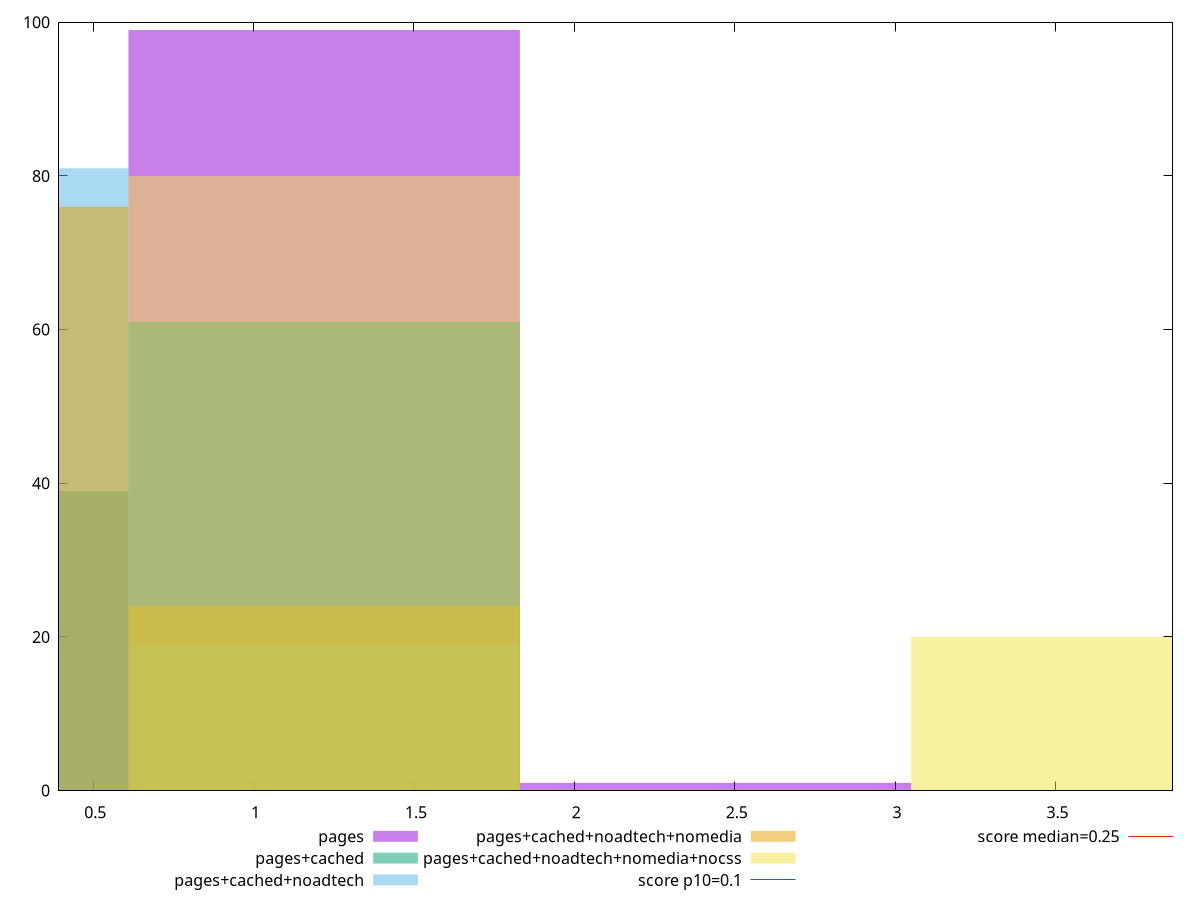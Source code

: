reset

$pages <<EOF
1.2201491498379877 99
2.4402982996759754 1
EOF

$pagesCached <<EOF
1.2201491498379877 61
0 39
EOF

$pagesCachedNoadtech <<EOF
1.2201491498379877 19
0 81
EOF

$pagesCachedNoadtechNomedia <<EOF
1.2201491498379877 24
0 76
EOF

$pagesCachedNoadtechNomediaNocss <<EOF
1.2201491498379877 80
3.6604474495139634 20
EOF

set key outside below
set boxwidth 1.2201491498379877
set xrange [0.39359130859374997:3.864670138888889]
set yrange [0:100]
set trange [0:100]
set style fill transparent solid 0.5 noborder

set parametric
set terminal svg size 640, 530 enhanced background rgb 'white'
set output "report_00026_2021-02-22T21:38:55.199Z/cumulative-layout-shift/comparison/histogram/all_raw.svg"

plot $pages title "pages" with boxes, \
     $pagesCached title "pages+cached" with boxes, \
     $pagesCachedNoadtech title "pages+cached+noadtech" with boxes, \
     $pagesCachedNoadtechNomedia title "pages+cached+noadtech+nomedia" with boxes, \
     $pagesCachedNoadtechNomediaNocss title "pages+cached+noadtech+nomedia+nocss" with boxes, \
     0.1,t title "score p10=0.1", \
     0.25,t title "score median=0.25"

reset
